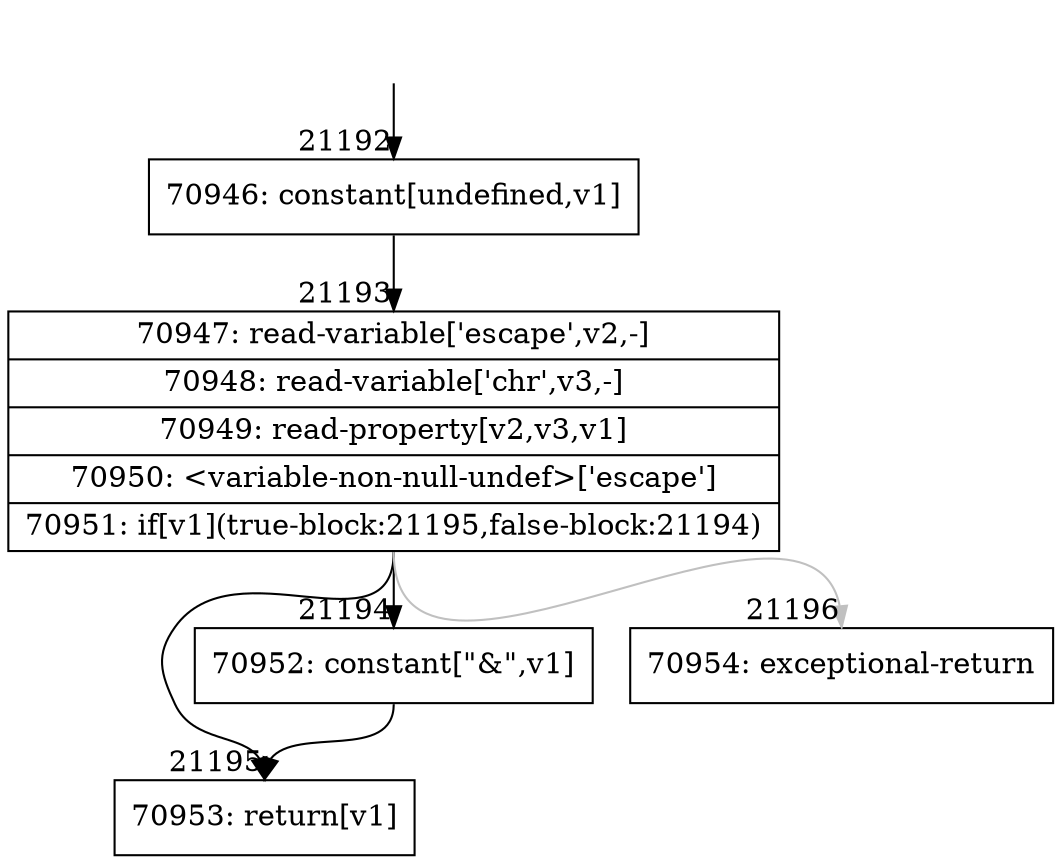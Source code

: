 digraph {
rankdir="TD"
BB_entry1853[shape=none,label=""];
BB_entry1853 -> BB21192 [tailport=s, headport=n, headlabel="    21192"]
BB21192 [shape=record label="{70946: constant[undefined,v1]}" ] 
BB21192 -> BB21193 [tailport=s, headport=n, headlabel="      21193"]
BB21193 [shape=record label="{70947: read-variable['escape',v2,-]|70948: read-variable['chr',v3,-]|70949: read-property[v2,v3,v1]|70950: \<variable-non-null-undef\>['escape']|70951: if[v1](true-block:21195,false-block:21194)}" ] 
BB21193 -> BB21195 [tailport=s, headport=n, headlabel="      21195"]
BB21193 -> BB21194 [tailport=s, headport=n, headlabel="      21194"]
BB21193 -> BB21196 [tailport=s, headport=n, color=gray, headlabel="      21196"]
BB21194 [shape=record label="{70952: constant[\"&amp;\",v1]}" ] 
BB21194 -> BB21195 [tailport=s, headport=n]
BB21195 [shape=record label="{70953: return[v1]}" ] 
BB21196 [shape=record label="{70954: exceptional-return}" ] 
//#$~ 39806
}
